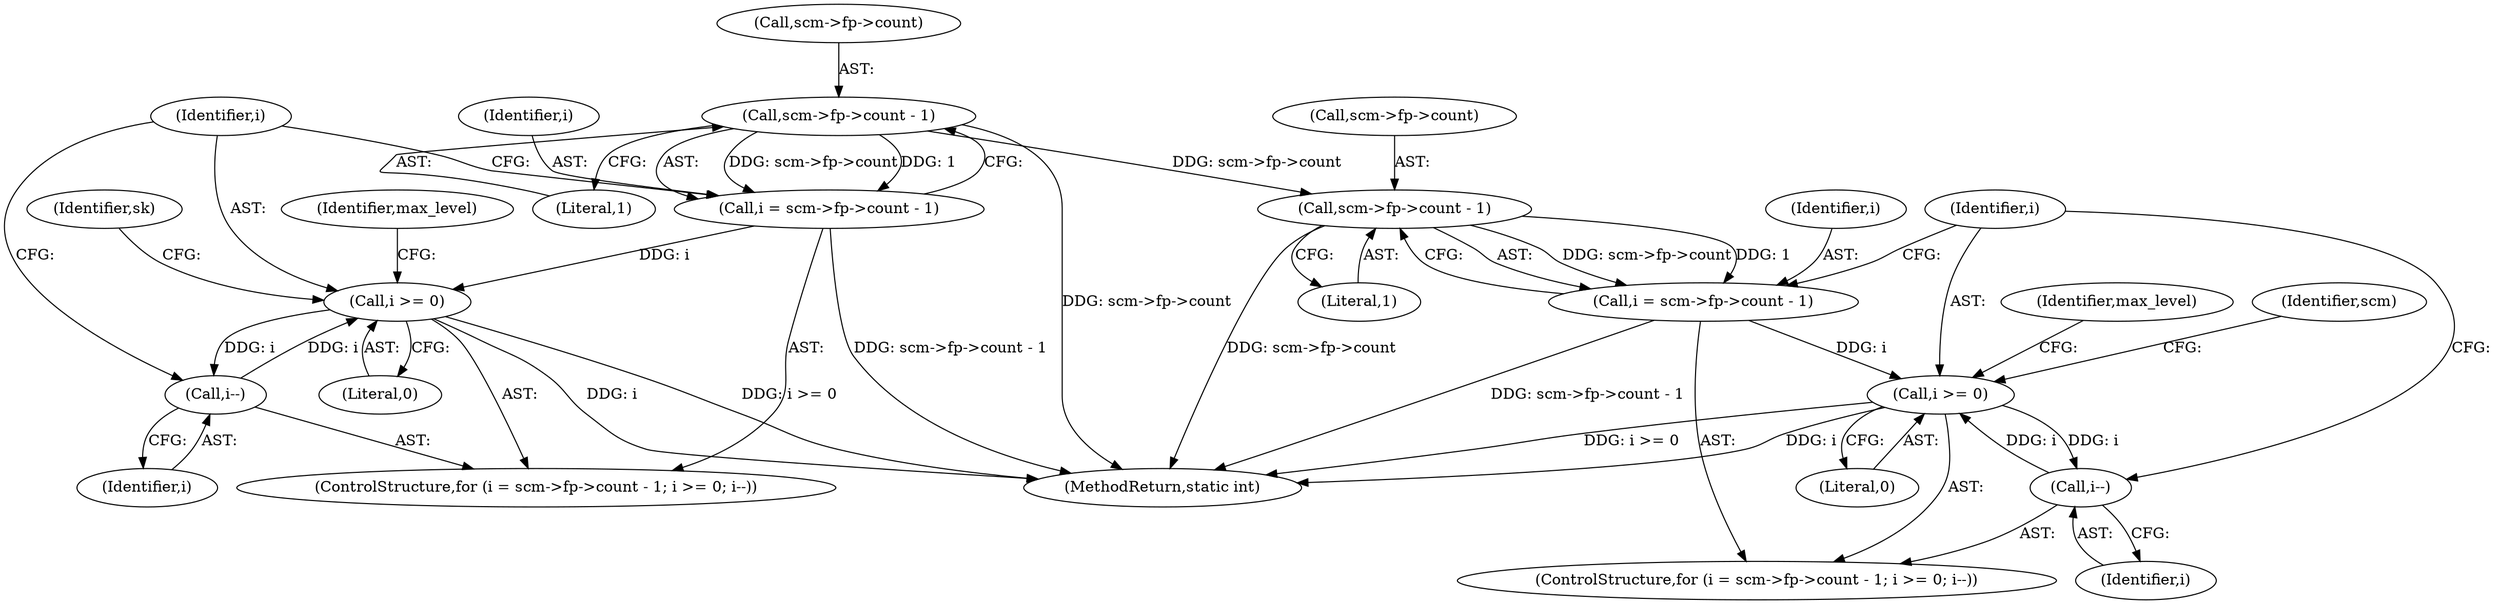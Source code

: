 digraph "0_linux_712f4aad406bb1ed67f3f98d04c044191f0ff593@pointer" {
"1000117" [label="(Call,scm->fp->count - 1)"];
"1000115" [label="(Call,i = scm->fp->count - 1)"];
"1000124" [label="(Call,i >= 0)"];
"1000127" [label="(Call,i--)"];
"1000186" [label="(Call,scm->fp->count - 1)"];
"1000184" [label="(Call,i = scm->fp->count - 1)"];
"1000193" [label="(Call,i >= 0)"];
"1000196" [label="(Call,i--)"];
"1000185" [label="(Identifier,i)"];
"1000157" [label="(Identifier,max_level)"];
"1000197" [label="(Identifier,i)"];
"1000128" [label="(Identifier,i)"];
"1000116" [label="(Identifier,i)"];
"1000202" [label="(Identifier,scm)"];
"1000187" [label="(Call,scm->fp->count)"];
"1000115" [label="(Call,i = scm->fp->count - 1)"];
"1000127" [label="(Call,i--)"];
"1000132" [label="(Identifier,sk)"];
"1000194" [label="(Identifier,i)"];
"1000192" [label="(Literal,1)"];
"1000125" [label="(Identifier,i)"];
"1000196" [label="(Call,i--)"];
"1000184" [label="(Call,i = scm->fp->count - 1)"];
"1000195" [label="(Literal,0)"];
"1000186" [label="(Call,scm->fp->count - 1)"];
"1000208" [label="(MethodReturn,static int)"];
"1000114" [label="(ControlStructure,for (i = scm->fp->count - 1; i >= 0; i--))"];
"1000126" [label="(Literal,0)"];
"1000183" [label="(ControlStructure,for (i = scm->fp->count - 1; i >= 0; i--))"];
"1000193" [label="(Call,i >= 0)"];
"1000207" [label="(Identifier,max_level)"];
"1000118" [label="(Call,scm->fp->count)"];
"1000123" [label="(Literal,1)"];
"1000124" [label="(Call,i >= 0)"];
"1000117" [label="(Call,scm->fp->count - 1)"];
"1000117" -> "1000115"  [label="AST: "];
"1000117" -> "1000123"  [label="CFG: "];
"1000118" -> "1000117"  [label="AST: "];
"1000123" -> "1000117"  [label="AST: "];
"1000115" -> "1000117"  [label="CFG: "];
"1000117" -> "1000208"  [label="DDG: scm->fp->count"];
"1000117" -> "1000115"  [label="DDG: scm->fp->count"];
"1000117" -> "1000115"  [label="DDG: 1"];
"1000117" -> "1000186"  [label="DDG: scm->fp->count"];
"1000115" -> "1000114"  [label="AST: "];
"1000116" -> "1000115"  [label="AST: "];
"1000125" -> "1000115"  [label="CFG: "];
"1000115" -> "1000208"  [label="DDG: scm->fp->count - 1"];
"1000115" -> "1000124"  [label="DDG: i"];
"1000124" -> "1000114"  [label="AST: "];
"1000124" -> "1000126"  [label="CFG: "];
"1000125" -> "1000124"  [label="AST: "];
"1000126" -> "1000124"  [label="AST: "];
"1000132" -> "1000124"  [label="CFG: "];
"1000157" -> "1000124"  [label="CFG: "];
"1000124" -> "1000208"  [label="DDG: i"];
"1000124" -> "1000208"  [label="DDG: i >= 0"];
"1000127" -> "1000124"  [label="DDG: i"];
"1000124" -> "1000127"  [label="DDG: i"];
"1000127" -> "1000114"  [label="AST: "];
"1000127" -> "1000128"  [label="CFG: "];
"1000128" -> "1000127"  [label="AST: "];
"1000125" -> "1000127"  [label="CFG: "];
"1000186" -> "1000184"  [label="AST: "];
"1000186" -> "1000192"  [label="CFG: "];
"1000187" -> "1000186"  [label="AST: "];
"1000192" -> "1000186"  [label="AST: "];
"1000184" -> "1000186"  [label="CFG: "];
"1000186" -> "1000208"  [label="DDG: scm->fp->count"];
"1000186" -> "1000184"  [label="DDG: scm->fp->count"];
"1000186" -> "1000184"  [label="DDG: 1"];
"1000184" -> "1000183"  [label="AST: "];
"1000185" -> "1000184"  [label="AST: "];
"1000194" -> "1000184"  [label="CFG: "];
"1000184" -> "1000208"  [label="DDG: scm->fp->count - 1"];
"1000184" -> "1000193"  [label="DDG: i"];
"1000193" -> "1000183"  [label="AST: "];
"1000193" -> "1000195"  [label="CFG: "];
"1000194" -> "1000193"  [label="AST: "];
"1000195" -> "1000193"  [label="AST: "];
"1000202" -> "1000193"  [label="CFG: "];
"1000207" -> "1000193"  [label="CFG: "];
"1000193" -> "1000208"  [label="DDG: i"];
"1000193" -> "1000208"  [label="DDG: i >= 0"];
"1000196" -> "1000193"  [label="DDG: i"];
"1000193" -> "1000196"  [label="DDG: i"];
"1000196" -> "1000183"  [label="AST: "];
"1000196" -> "1000197"  [label="CFG: "];
"1000197" -> "1000196"  [label="AST: "];
"1000194" -> "1000196"  [label="CFG: "];
}
